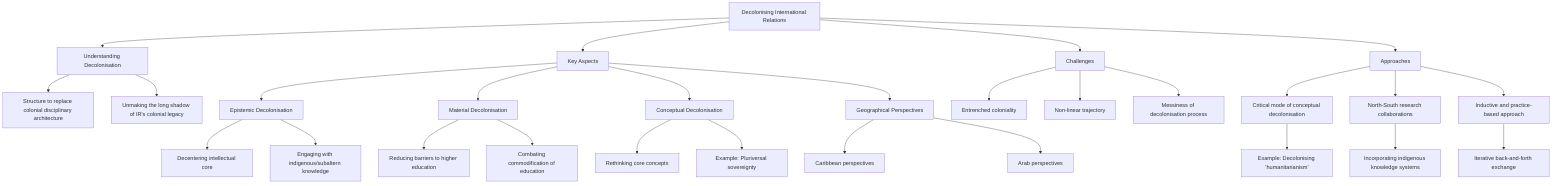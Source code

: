 graph TD
    A[Decolonising International Relations]
    A --> B[Understanding Decolonisation]
    A --> C[Key Aspects]
    A --> D[Challenges]
    A --> E[Approaches]

    B --> B1[Structure to replace colonial disciplinary architecture]
    B --> B2[Unmaking the long shadow of IR's colonial legacy]

    C --> C1[Epistemic Decolonisation]
    C --> C2[Material Decolonisation]
    C --> C3[Conceptual Decolonisation]
    C --> C4[Geographical Perspectives]

    C1 --> C1a[Decentering intellectual core]
    C1 --> C1b[Engaging with indigenous/subaltern knowledge]

    C2 --> C2a[Reducing barriers to higher education]
    C2 --> C2b[Combating commodification of education]

    C3 --> C3a[Rethinking core concepts]
    C3 --> C3b[Example: Pluriversal sovereignty]

    C4 --> C4a[Caribbean perspectives]
    C4 --> C4b[Arab perspectives]

    D --> D1[Entrenched coloniality]
    D --> D2[Non-linear trajectory]
    D --> D3[Messiness of decolonisation process]

    E --> E1[Critical mode of conceptual decolonisation]
    E --> E2[North-South research collaborations]
    E --> E3[Inductive and practice-based approach]

    E1 --> E1a[Example: Decolonising 'humanitarianism']
    
    E2 --> E2a[Incorporating indigenous knowledge systems]
    
    E3 --> E3a[Iterative back-and-forth exchange]